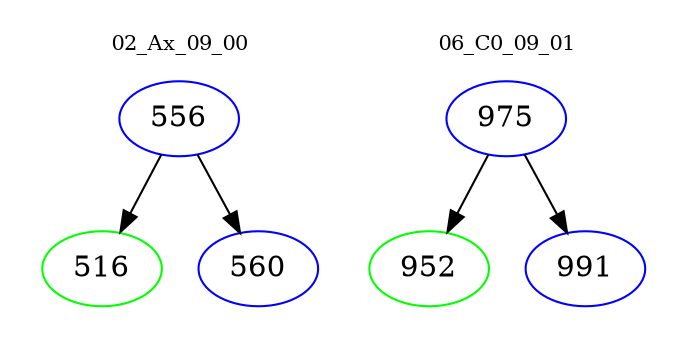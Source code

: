 digraph{
subgraph cluster_0 {
color = white
label = "02_Ax_09_00";
fontsize=10;
T0_556 [label="556", color="blue"]
T0_556 -> T0_516 [color="black"]
T0_516 [label="516", color="green"]
T0_556 -> T0_560 [color="black"]
T0_560 [label="560", color="blue"]
}
subgraph cluster_1 {
color = white
label = "06_C0_09_01";
fontsize=10;
T1_975 [label="975", color="blue"]
T1_975 -> T1_952 [color="black"]
T1_952 [label="952", color="green"]
T1_975 -> T1_991 [color="black"]
T1_991 [label="991", color="blue"]
}
}
